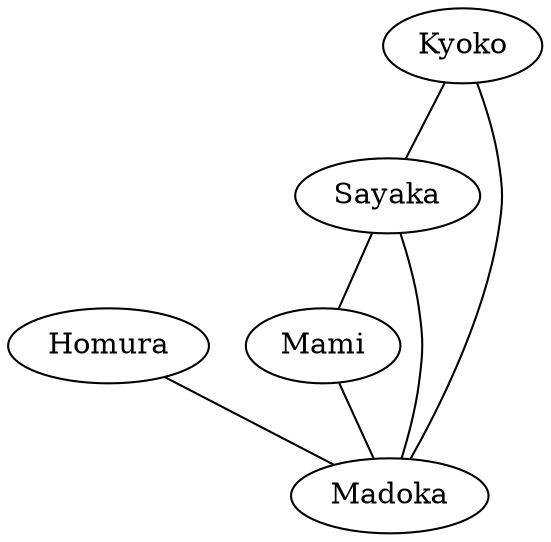 graph MadokaMagica { 
	Sayaka -- Mami; 
	Mami -- Madoka; 
	Sayaka -- Madoka; 
	Homura -- Madoka; 
	Kyoko -- Madoka; 
	Kyoko -- Sayaka; 
} 
